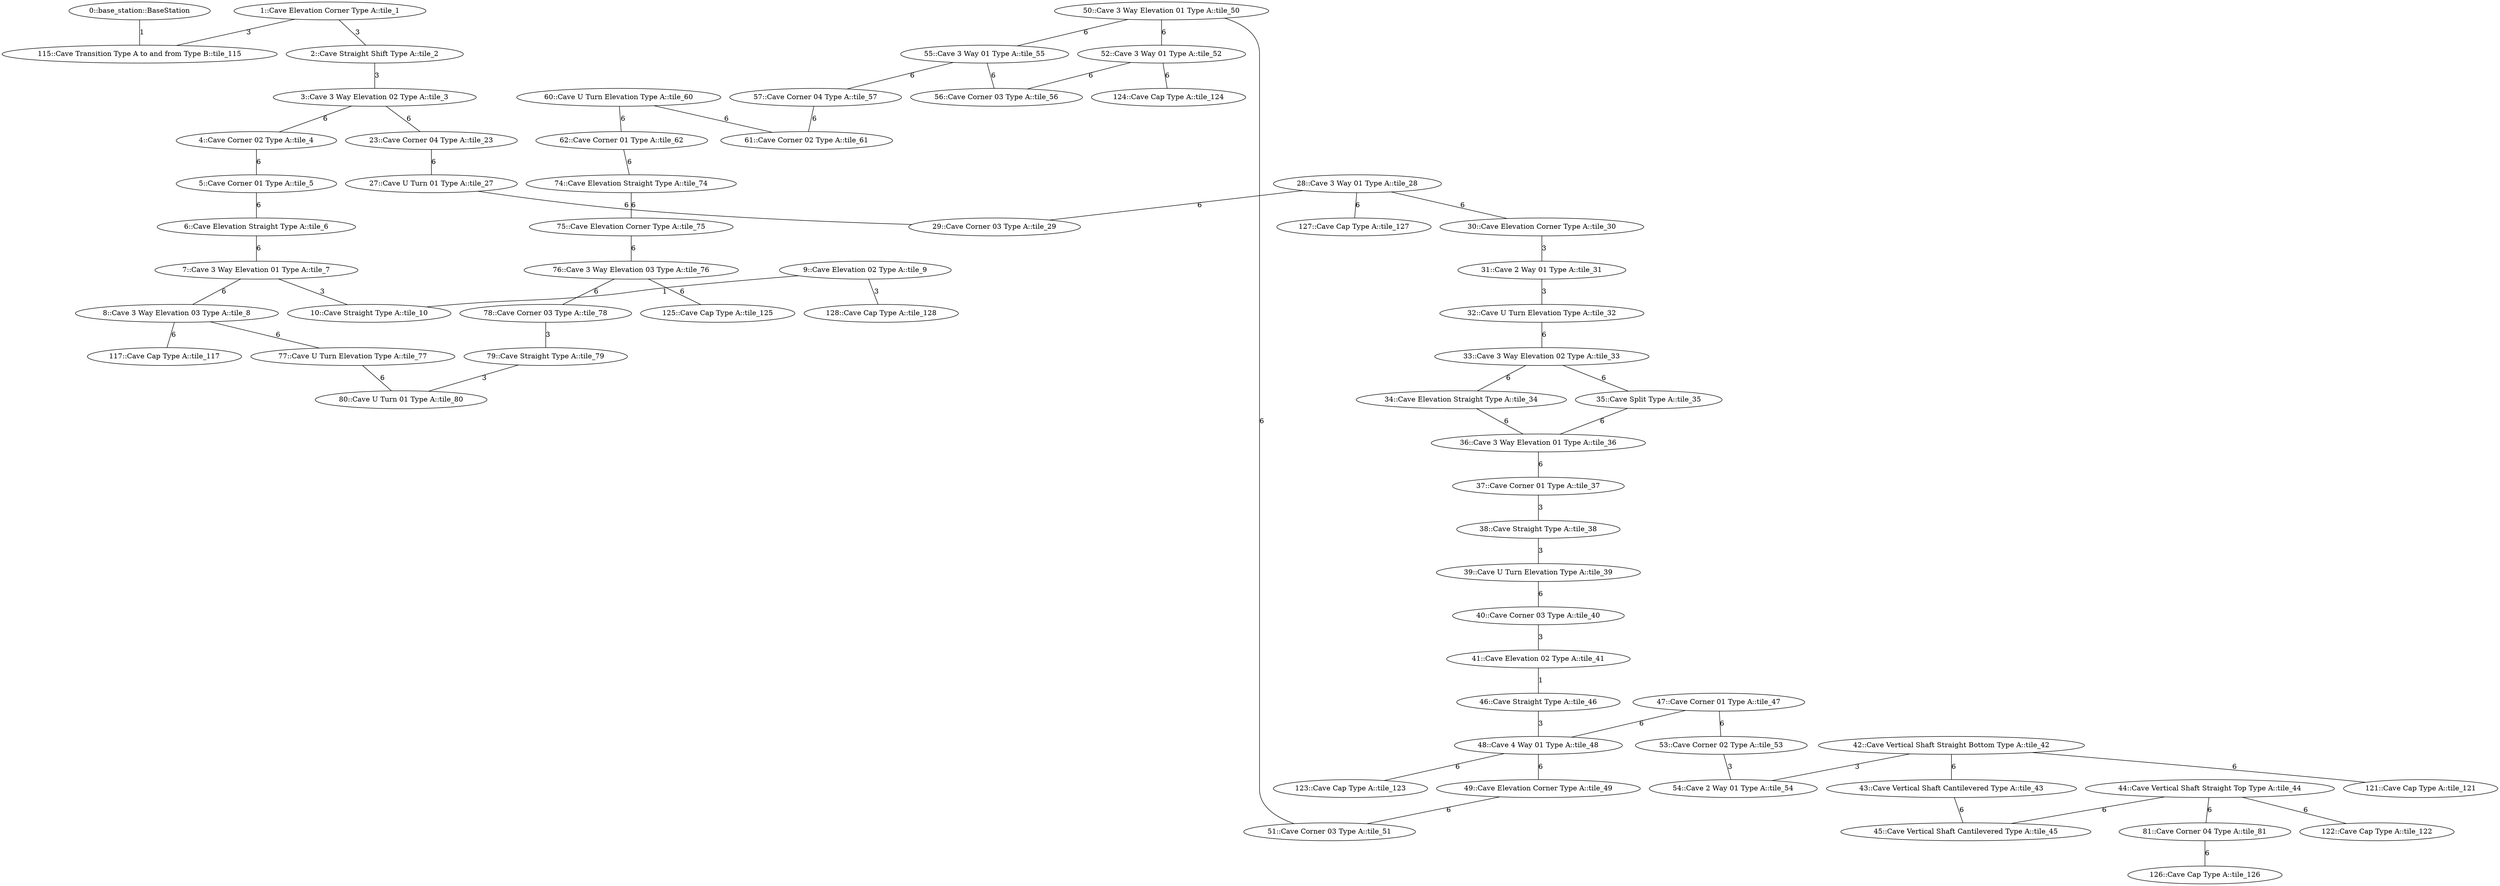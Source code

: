 /* Visibility graph generated by dot_generator */

graph {
  /* ==== Vertices ==== */

  /* Base station / Staging area */
  0   [label="0::base_station::BaseStation"];

  1   [label="1::Cave Elevation Corner Type A::tile_1"];
  2   [label="2::Cave Straight Shift Type A::tile_2"];
  3   [label="3::Cave 3 Way Elevation 02 Type A::tile_3"];
  4   [label="4::Cave Corner 02 Type A::tile_4"];
  5   [label="5::Cave Corner 01 Type A::tile_5"];
  6   [label="6::Cave Elevation Straight Type A::tile_6"];
  7   [label="7::Cave 3 Way Elevation 01 Type A::tile_7"];
  8   [label="8::Cave 3 Way Elevation 03 Type A::tile_8"];
  9   [label="9::Cave Elevation 02 Type A::tile_9"];
  10  [label="10::Cave Straight Type A::tile_10"];
  23  [label="23::Cave Corner 04 Type A::tile_23"];
  27  [label="27::Cave U Turn 01 Type A::tile_27"];
  28  [label="28::Cave 3 Way 01 Type A::tile_28"];
  29  [label="29::Cave Corner 03 Type A::tile_29"];
  30  [label="30::Cave Elevation Corner Type A::tile_30"];
  31  [label="31::Cave 2 Way 01 Type A::tile_31"];
  32  [label="32::Cave U Turn Elevation Type A::tile_32"];
  33  [label="33::Cave 3 Way Elevation 02 Type A::tile_33"];
  34  [label="34::Cave Elevation Straight Type A::tile_34"];
  35  [label="35::Cave Split Type A::tile_35"];
  36  [label="36::Cave 3 Way Elevation 01 Type A::tile_36"];
  37  [label="37::Cave Corner 01 Type A::tile_37"];
  38  [label="38::Cave Straight Type A::tile_38"];
  39  [label="39::Cave U Turn Elevation Type A::tile_39"];
  40  [label="40::Cave Corner 03 Type A::tile_40"];
  41  [label="41::Cave Elevation 02 Type A::tile_41"];
  42  [label="42::Cave Vertical Shaft Straight Bottom Type A::tile_42"];
  43  [label="43::Cave Vertical Shaft Cantilevered Type A::tile_43"];
  44  [label="44::Cave Vertical Shaft Straight Top Type A::tile_44"];
  45  [label="45::Cave Vertical Shaft Cantilevered Type A::tile_45"];
  46  [label="46::Cave Straight Type A::tile_46"];
  47  [label="47::Cave Corner 01 Type A::tile_47"];
  48  [label="48::Cave 4 Way 01 Type A::tile_48"];
  49  [label="49::Cave Elevation Corner Type A::tile_49"];
  50  [label="50::Cave 3 Way Elevation 01 Type A::tile_50"];
  51  [label="51::Cave Corner 03 Type A::tile_51"];
  52  [label="52::Cave 3 Way 01 Type A::tile_52"];
  53  [label="53::Cave Corner 02 Type A::tile_53"];
  54  [label="54::Cave 2 Way 01 Type A::tile_54"];
  55  [label="55::Cave 3 Way 01 Type A::tile_55"];
  56  [label="56::Cave Corner 03 Type A::tile_56"];
  57  [label="57::Cave Corner 04 Type A::tile_57"];
  60  [label="60::Cave U Turn Elevation Type A::tile_60"];
  61  [label="61::Cave Corner 02 Type A::tile_61"];
  62  [label="62::Cave Corner 01 Type A::tile_62"];
  74  [label="74::Cave Elevation Straight Type A::tile_74"];
  75  [label="75::Cave Elevation Corner Type A::tile_75"];
  76  [label="76::Cave 3 Way Elevation 03 Type A::tile_76"];
  77  [label="77::Cave U Turn Elevation Type A::tile_77"];
  78  [label="78::Cave Corner 03 Type A::tile_78"];
  79  [label="79::Cave Straight Type A::tile_79"];
  80  [label="80::Cave U Turn 01 Type A::tile_80"];
  81  [label="81::Cave Corner 04 Type A::tile_81"];
  115  [label="115::Cave Transition Type A to and from Type B::tile_115"];
  117  [label="117::Cave Cap Type A::tile_117"];
  121  [label="121::Cave Cap Type A::tile_121"];
  122  [label="122::Cave Cap Type A::tile_122"];
  123  [label="123::Cave Cap Type A::tile_123"];
  124  [label="124::Cave Cap Type A::tile_124"];
  125  [label="125::Cave Cap Type A::tile_125"];
  126  [label="126::Cave Cap Type A::tile_126"];
  127  [label="127::Cave Cap Type A::tile_127"];
  128  [label="128::Cave Cap Type A::tile_128"];

  /* ==== Edges ==== */

  /* Base station */
  0  -- 115  [label=1];
  1  -- 2   [label=3];
  1  -- 115  [label=3];
  2  -- 3   [label=3];
  3  -- 4   [label=6];
  3  -- 23  [label=6];
  4  -- 5   [label=6];
  5  -- 6   [label=6];
  6  -- 7   [label=6];
  7  -- 8   [label=6];
  7  -- 10  [label=3];
  8  -- 77  [label=6];
  8  -- 117  [label=6];
  9  -- 10  [label=1];
  9  -- 128  [label=3];
  23 -- 27  [label=6];
  27 -- 29  [label=6];
  28 -- 29  [label=6];
  28 -- 30  [label=6];
  28 -- 127  [label=6];
  30 -- 31  [label=3];
  31 -- 32  [label=3];
  32 -- 33  [label=6];
  33 -- 34  [label=6];
  33 -- 35  [label=6];
  34 -- 36  [label=6];
  35 -- 36  [label=6];
  36 -- 37  [label=6];
  37 -- 38  [label=3];
  38 -- 39  [label=3];
  39 -- 40  [label=6];
  40 -- 41  [label=3];
  41 -- 46  [label=1];
  42 -- 43  [label=6];
  42 -- 54  [label=3];
  42 -- 121  [label=6];
  43 -- 45  [label=6];
  44 -- 45  [label=6];
  44 -- 81  [label=6];
  44 -- 122  [label=6];
  46 -- 48  [label=3];
  47 -- 48  [label=6];
  47 -- 53  [label=6];
  48 -- 49  [label=6];
  48 -- 123  [label=6];
  49 -- 51  [label=6];
  50 -- 51  [label=6];
  50 -- 52  [label=6];
  50 -- 55  [label=6];
  52 -- 56  [label=6];
  52 -- 124  [label=6];
  53 -- 54  [label=3];
  55 -- 56  [label=6];
  55 -- 57  [label=6];
  57 -- 61  [label=6];
  60 -- 61  [label=6];
  60 -- 62  [label=6];
  62 -- 74  [label=6];
  74 -- 75  [label=6];
  75 -- 76  [label=6];
  76 -- 78  [label=6];
  76 -- 125  [label=6];
  77 -- 80  [label=6];
  78 -- 79  [label=3];
  79 -- 80  [label=3];
  81 -- 126  [label=6];
}
